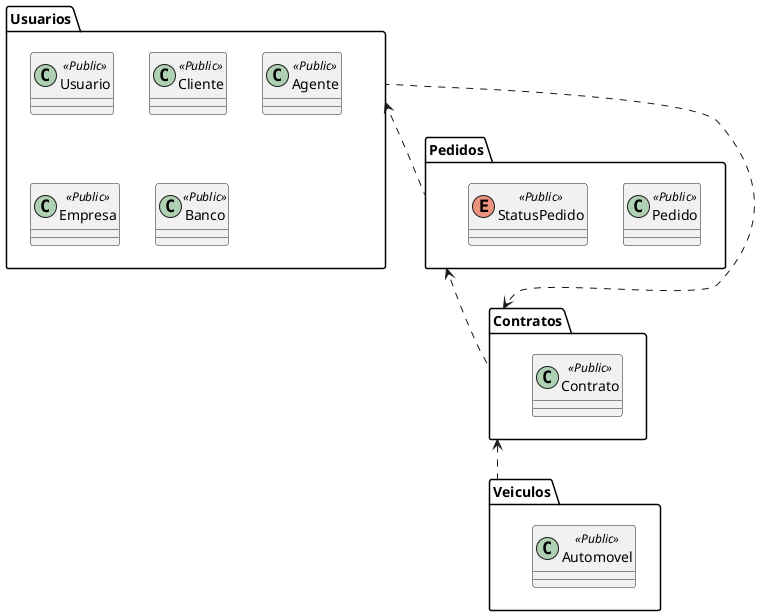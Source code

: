 @startuml diagramaDePacotes
package "Usuarios" {
    class Usuario <<Public>>
    class Cliente <<Public>>
    class Agente <<Public>>
    class Empresa <<Public>>
    class Banco <<Public>>
}

package "Pedidos" {
    class Pedido <<Public>>
    enum StatusPedido <<Public>>
}

package "Contratos" {
    class Contrato <<Public>>
}

package "Veiculos" {
    class Automovel <<Public>>
}

Usuarios <.. Pedidos
Pedidos <.. Contratos
Contratos <.. Veiculos
Contratos <.. Usuarios
@enduml
